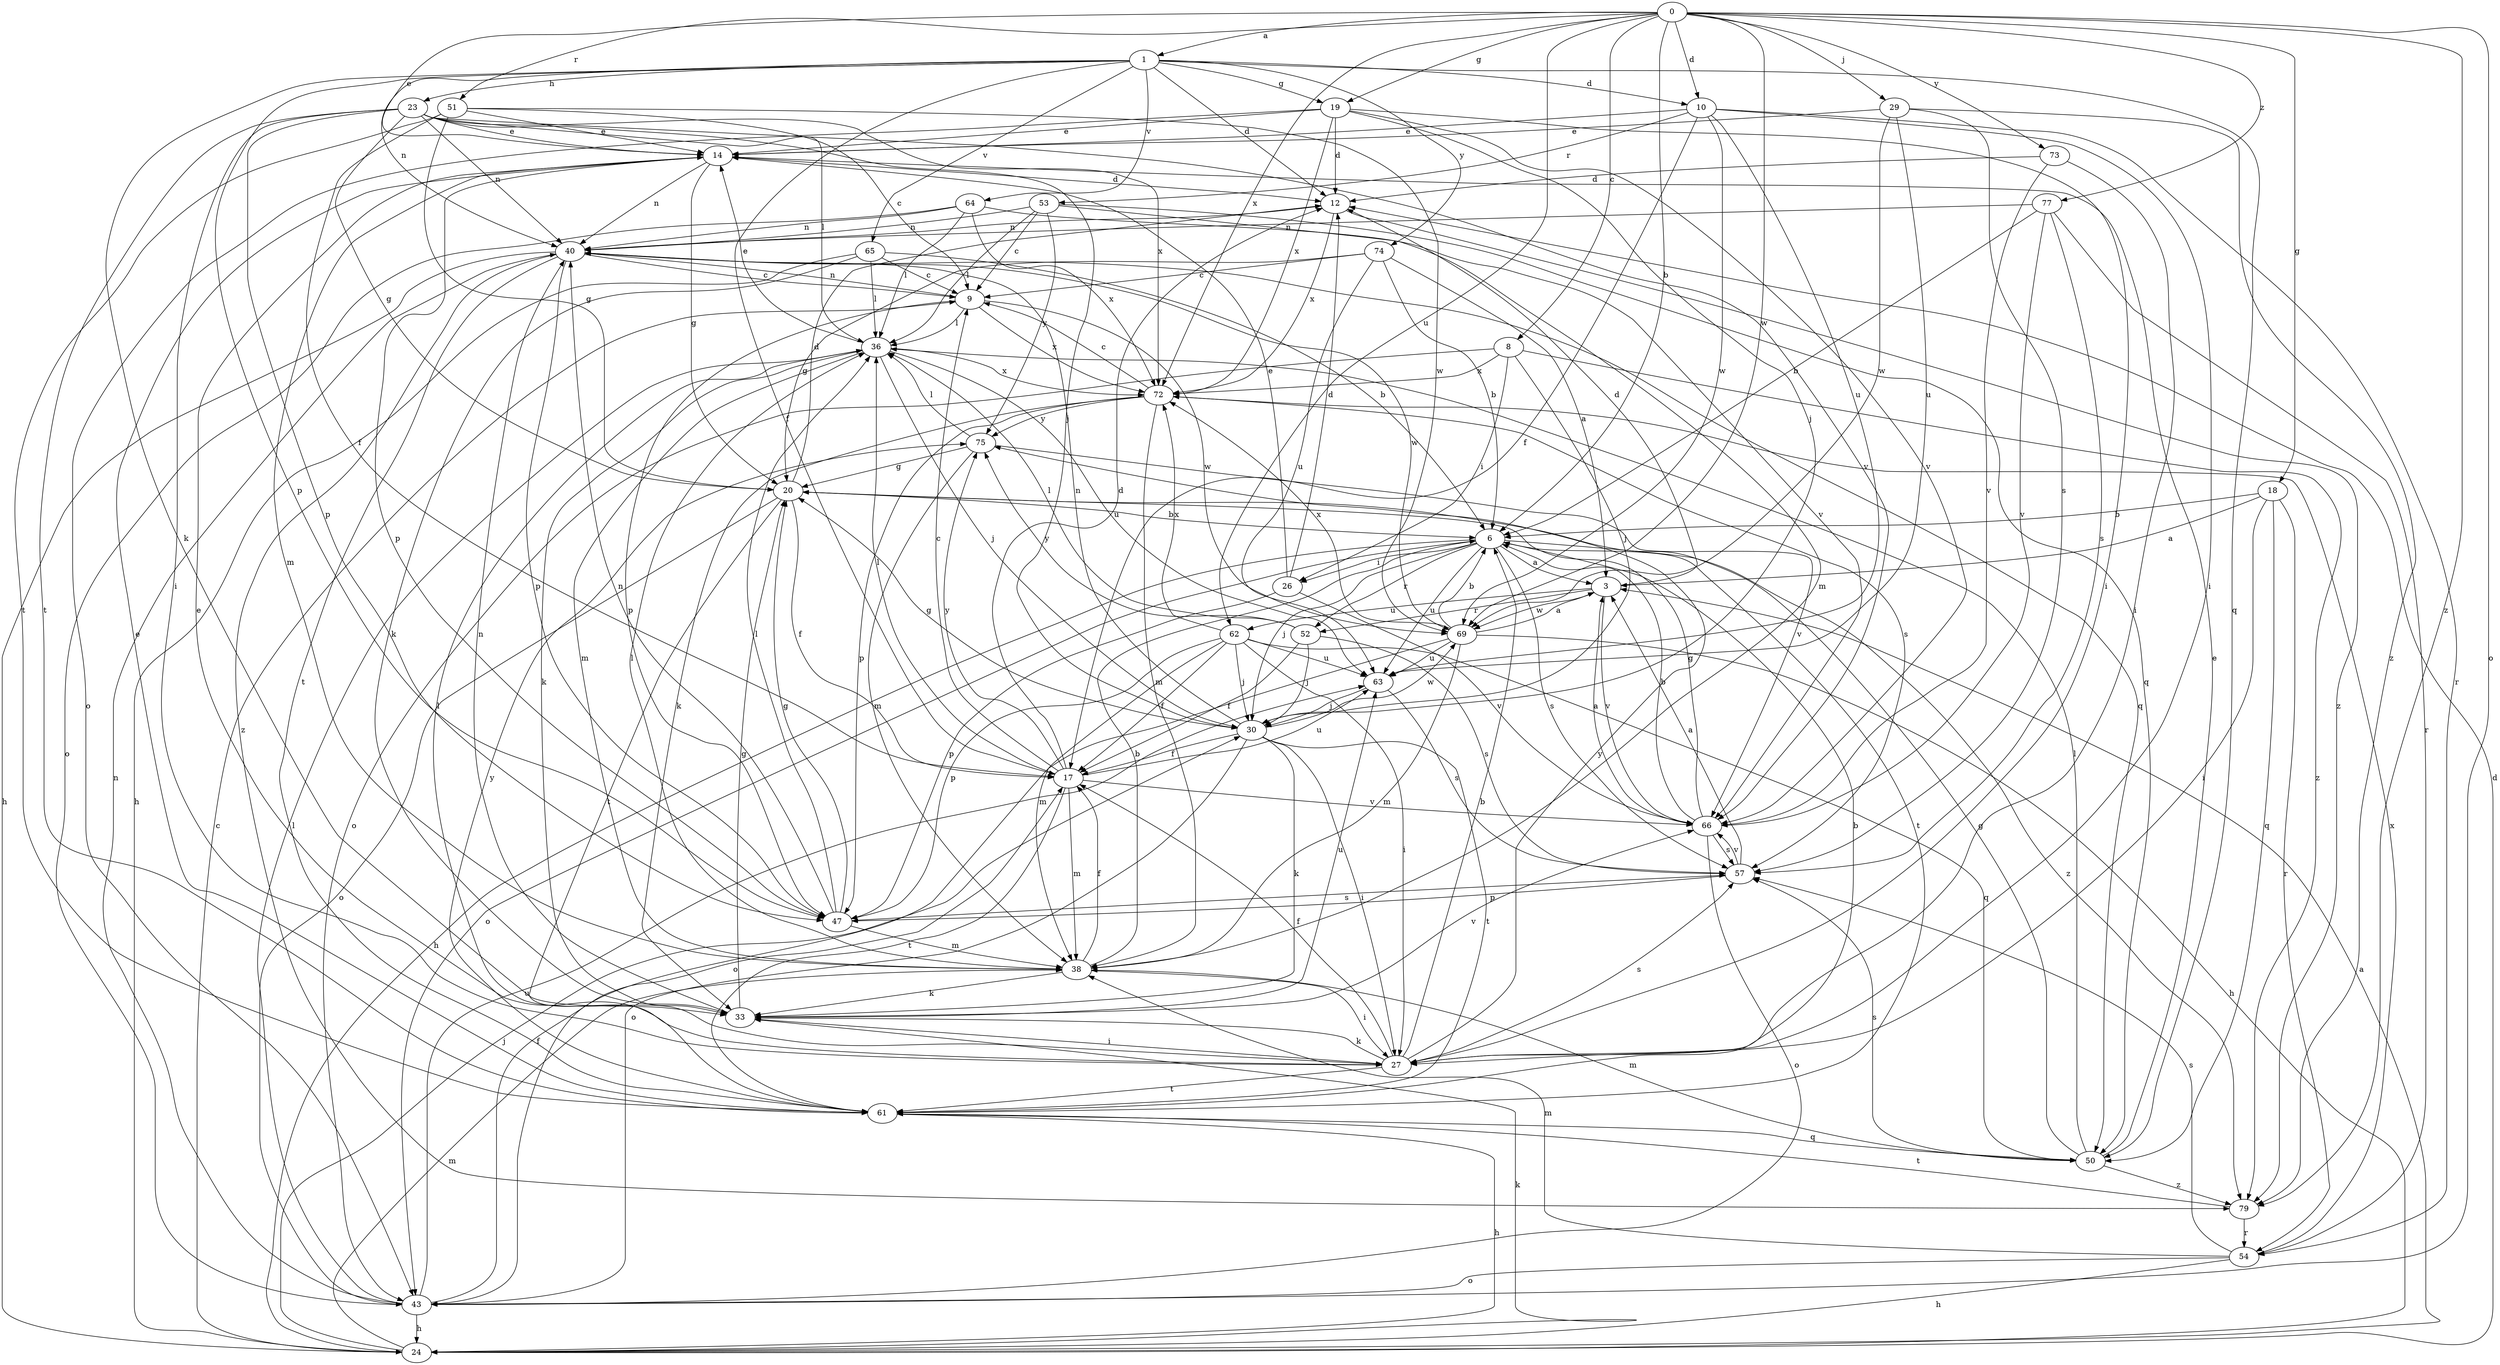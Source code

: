 strict digraph  {
0;
1;
3;
6;
8;
9;
10;
12;
14;
17;
18;
19;
20;
23;
24;
26;
27;
29;
30;
33;
36;
38;
40;
43;
47;
50;
51;
52;
53;
54;
57;
61;
62;
63;
64;
65;
66;
69;
72;
73;
74;
75;
77;
79;
0 -> 1  [label=a];
0 -> 6  [label=b];
0 -> 8  [label=c];
0 -> 10  [label=d];
0 -> 14  [label=e];
0 -> 18  [label=g];
0 -> 19  [label=g];
0 -> 29  [label=j];
0 -> 43  [label=o];
0 -> 51  [label=r];
0 -> 62  [label=u];
0 -> 69  [label=w];
0 -> 72  [label=x];
0 -> 73  [label=y];
0 -> 77  [label=z];
0 -> 79  [label=z];
1 -> 10  [label=d];
1 -> 12  [label=d];
1 -> 17  [label=f];
1 -> 19  [label=g];
1 -> 23  [label=h];
1 -> 33  [label=k];
1 -> 40  [label=n];
1 -> 47  [label=p];
1 -> 50  [label=q];
1 -> 64  [label=v];
1 -> 65  [label=v];
1 -> 74  [label=y];
3 -> 12  [label=d];
3 -> 52  [label=r];
3 -> 62  [label=u];
3 -> 66  [label=v];
3 -> 69  [label=w];
6 -> 3  [label=a];
6 -> 24  [label=h];
6 -> 26  [label=i];
6 -> 30  [label=j];
6 -> 43  [label=o];
6 -> 52  [label=r];
6 -> 57  [label=s];
6 -> 61  [label=t];
6 -> 63  [label=u];
6 -> 79  [label=z];
8 -> 26  [label=i];
8 -> 30  [label=j];
8 -> 43  [label=o];
8 -> 72  [label=x];
8 -> 79  [label=z];
9 -> 36  [label=l];
9 -> 40  [label=n];
9 -> 47  [label=p];
9 -> 69  [label=w];
9 -> 72  [label=x];
10 -> 14  [label=e];
10 -> 17  [label=f];
10 -> 27  [label=i];
10 -> 53  [label=r];
10 -> 54  [label=r];
10 -> 63  [label=u];
10 -> 69  [label=w];
12 -> 40  [label=n];
12 -> 72  [label=x];
12 -> 79  [label=z];
14 -> 12  [label=d];
14 -> 20  [label=g];
14 -> 38  [label=m];
14 -> 40  [label=n];
14 -> 47  [label=p];
17 -> 9  [label=c];
17 -> 12  [label=d];
17 -> 36  [label=l];
17 -> 38  [label=m];
17 -> 61  [label=t];
17 -> 63  [label=u];
17 -> 66  [label=v];
17 -> 75  [label=y];
18 -> 3  [label=a];
18 -> 6  [label=b];
18 -> 27  [label=i];
18 -> 50  [label=q];
18 -> 54  [label=r];
19 -> 12  [label=d];
19 -> 14  [label=e];
19 -> 27  [label=i];
19 -> 30  [label=j];
19 -> 43  [label=o];
19 -> 66  [label=v];
19 -> 72  [label=x];
20 -> 6  [label=b];
20 -> 12  [label=d];
20 -> 17  [label=f];
20 -> 43  [label=o];
20 -> 61  [label=t];
23 -> 14  [label=e];
23 -> 20  [label=g];
23 -> 27  [label=i];
23 -> 30  [label=j];
23 -> 36  [label=l];
23 -> 40  [label=n];
23 -> 47  [label=p];
23 -> 61  [label=t];
23 -> 66  [label=v];
23 -> 72  [label=x];
24 -> 3  [label=a];
24 -> 9  [label=c];
24 -> 12  [label=d];
24 -> 30  [label=j];
24 -> 33  [label=k];
24 -> 38  [label=m];
26 -> 12  [label=d];
26 -> 14  [label=e];
26 -> 47  [label=p];
26 -> 66  [label=v];
27 -> 6  [label=b];
27 -> 14  [label=e];
27 -> 17  [label=f];
27 -> 33  [label=k];
27 -> 36  [label=l];
27 -> 57  [label=s];
27 -> 61  [label=t];
27 -> 75  [label=y];
29 -> 14  [label=e];
29 -> 57  [label=s];
29 -> 63  [label=u];
29 -> 69  [label=w];
29 -> 79  [label=z];
30 -> 17  [label=f];
30 -> 20  [label=g];
30 -> 27  [label=i];
30 -> 33  [label=k];
30 -> 40  [label=n];
30 -> 43  [label=o];
30 -> 61  [label=t];
30 -> 69  [label=w];
33 -> 20  [label=g];
33 -> 27  [label=i];
33 -> 40  [label=n];
33 -> 63  [label=u];
33 -> 66  [label=v];
36 -> 14  [label=e];
36 -> 30  [label=j];
36 -> 33  [label=k];
36 -> 38  [label=m];
36 -> 63  [label=u];
36 -> 72  [label=x];
38 -> 6  [label=b];
38 -> 17  [label=f];
38 -> 27  [label=i];
38 -> 33  [label=k];
38 -> 36  [label=l];
40 -> 9  [label=c];
40 -> 24  [label=h];
40 -> 47  [label=p];
40 -> 50  [label=q];
40 -> 61  [label=t];
40 -> 69  [label=w];
40 -> 79  [label=z];
43 -> 17  [label=f];
43 -> 24  [label=h];
43 -> 36  [label=l];
43 -> 40  [label=n];
43 -> 63  [label=u];
47 -> 20  [label=g];
47 -> 36  [label=l];
47 -> 38  [label=m];
47 -> 40  [label=n];
47 -> 57  [label=s];
50 -> 14  [label=e];
50 -> 20  [label=g];
50 -> 36  [label=l];
50 -> 38  [label=m];
50 -> 57  [label=s];
50 -> 79  [label=z];
51 -> 9  [label=c];
51 -> 14  [label=e];
51 -> 17  [label=f];
51 -> 20  [label=g];
51 -> 61  [label=t];
51 -> 69  [label=w];
52 -> 17  [label=f];
52 -> 30  [label=j];
52 -> 36  [label=l];
52 -> 57  [label=s];
52 -> 75  [label=y];
53 -> 9  [label=c];
53 -> 36  [label=l];
53 -> 38  [label=m];
53 -> 40  [label=n];
53 -> 50  [label=q];
53 -> 75  [label=y];
54 -> 24  [label=h];
54 -> 38  [label=m];
54 -> 43  [label=o];
54 -> 57  [label=s];
54 -> 72  [label=x];
57 -> 3  [label=a];
57 -> 47  [label=p];
57 -> 66  [label=v];
61 -> 6  [label=b];
61 -> 14  [label=e];
61 -> 24  [label=h];
61 -> 50  [label=q];
61 -> 75  [label=y];
62 -> 17  [label=f];
62 -> 27  [label=i];
62 -> 30  [label=j];
62 -> 38  [label=m];
62 -> 47  [label=p];
62 -> 50  [label=q];
62 -> 63  [label=u];
62 -> 72  [label=x];
63 -> 30  [label=j];
63 -> 57  [label=s];
64 -> 36  [label=l];
64 -> 40  [label=n];
64 -> 43  [label=o];
64 -> 66  [label=v];
64 -> 72  [label=x];
65 -> 6  [label=b];
65 -> 9  [label=c];
65 -> 24  [label=h];
65 -> 33  [label=k];
65 -> 36  [label=l];
66 -> 3  [label=a];
66 -> 6  [label=b];
66 -> 20  [label=g];
66 -> 43  [label=o];
66 -> 57  [label=s];
69 -> 3  [label=a];
69 -> 6  [label=b];
69 -> 24  [label=h];
69 -> 38  [label=m];
69 -> 43  [label=o];
69 -> 63  [label=u];
69 -> 72  [label=x];
72 -> 9  [label=c];
72 -> 33  [label=k];
72 -> 38  [label=m];
72 -> 47  [label=p];
72 -> 57  [label=s];
72 -> 75  [label=y];
73 -> 12  [label=d];
73 -> 27  [label=i];
73 -> 66  [label=v];
74 -> 3  [label=a];
74 -> 6  [label=b];
74 -> 9  [label=c];
74 -> 20  [label=g];
74 -> 63  [label=u];
75 -> 20  [label=g];
75 -> 36  [label=l];
75 -> 38  [label=m];
75 -> 66  [label=v];
77 -> 6  [label=b];
77 -> 40  [label=n];
77 -> 54  [label=r];
77 -> 57  [label=s];
77 -> 66  [label=v];
79 -> 54  [label=r];
79 -> 61  [label=t];
}
